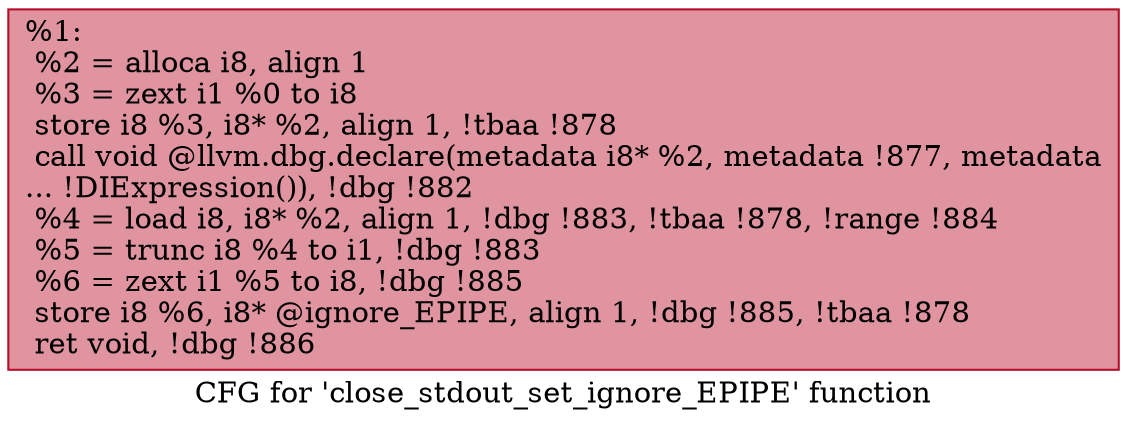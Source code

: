 digraph "CFG for 'close_stdout_set_ignore_EPIPE' function" {
	label="CFG for 'close_stdout_set_ignore_EPIPE' function";

	Node0x13c05f0 [shape=record,color="#b70d28ff", style=filled, fillcolor="#b70d2870",label="{%1:\l  %2 = alloca i8, align 1\l  %3 = zext i1 %0 to i8\l  store i8 %3, i8* %2, align 1, !tbaa !878\l  call void @llvm.dbg.declare(metadata i8* %2, metadata !877, metadata\l... !DIExpression()), !dbg !882\l  %4 = load i8, i8* %2, align 1, !dbg !883, !tbaa !878, !range !884\l  %5 = trunc i8 %4 to i1, !dbg !883\l  %6 = zext i1 %5 to i8, !dbg !885\l  store i8 %6, i8* @ignore_EPIPE, align 1, !dbg !885, !tbaa !878\l  ret void, !dbg !886\l}"];
}
